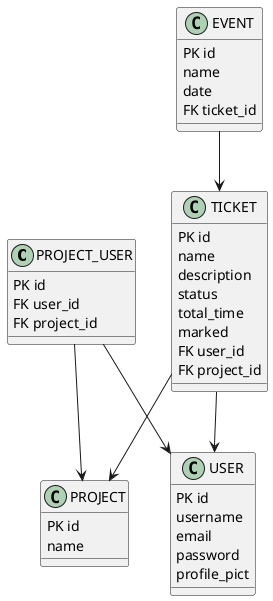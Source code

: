 @startuml

PROJECT_USER --> PROJECT
PROJECT_USER --> USER
TICKET --> USER
TICKET --> PROJECT
EVENT --> TICKET

class USER {
    PK id
    username
    email
    password
    profile_pict
}

class PROJECT {
    PK id
    name
}

class PROJECT_USER {
    PK id
    FK user_id
    FK project_id
}


class TICKET{
    PK id
    name
    description
    status
    total_time
    marked
    FK user_id
    FK project_id
}

class EVENT {
    PK id
    name
    date
    FK ticket_id
}


@enduml